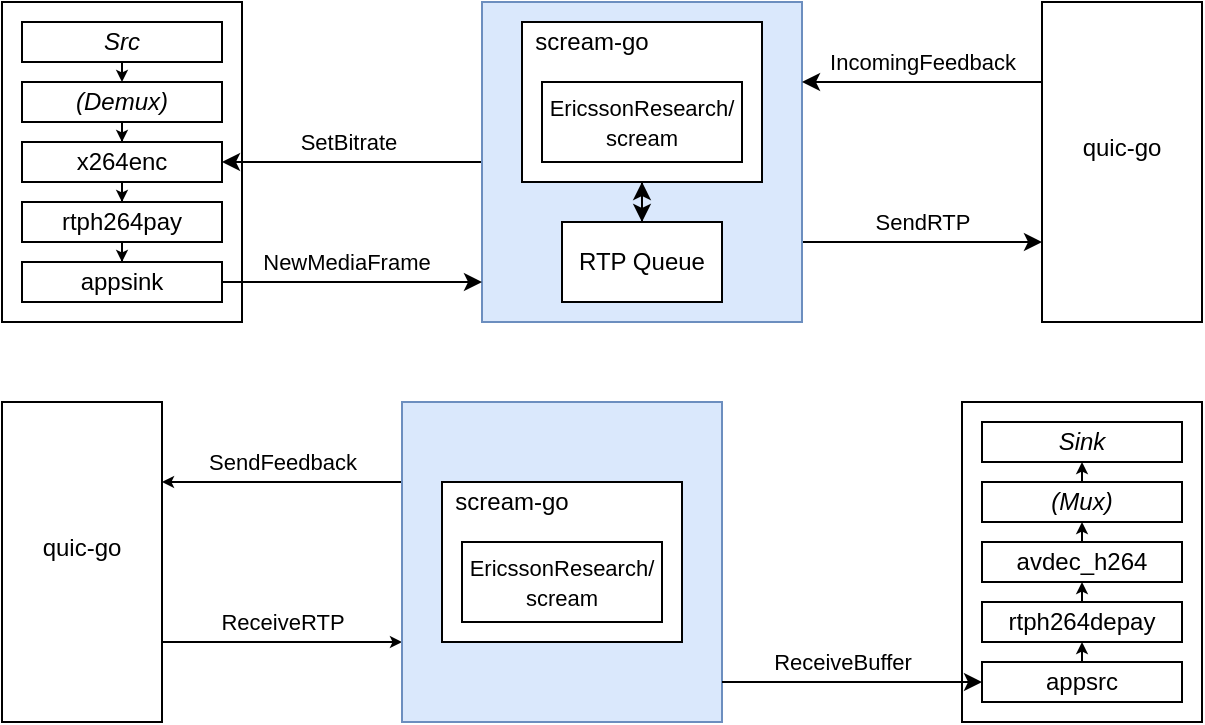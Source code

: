 <mxfile version="13.6.4" type="device"><diagram id="AmOj7MOPpCVZGgTlQWYf" name="Page-1"><mxGraphModel dx="563" dy="371" grid="1" gridSize="10" guides="1" tooltips="1" connect="1" arrows="1" fold="1" page="1" pageScale="1" pageWidth="850" pageHeight="1100" math="0" shadow="0"><root><mxCell id="0"/><mxCell id="1" parent="0"/><mxCell id="yoZjWpmon1npBXuHX1yp-1" value="" style="rounded=0;whiteSpace=wrap;html=1;align=center;" vertex="1" parent="1"><mxGeometry x="160" y="80" width="120" height="160" as="geometry"/></mxCell><mxCell id="yoZjWpmon1npBXuHX1yp-18" style="edgeStyle=orthogonalEdgeStyle;rounded=0;orthogonalLoop=1;jettySize=auto;html=1;startArrow=none;startFill=0;" edge="1" parent="1" source="yoZjWpmon1npBXuHX1yp-2" target="yoZjWpmon1npBXuHX1yp-13"><mxGeometry relative="1" as="geometry"/></mxCell><mxCell id="yoZjWpmon1npBXuHX1yp-19" value="SetBitrate" style="edgeLabel;html=1;align=center;verticalAlign=middle;resizable=0;points=[];" vertex="1" connectable="0" parent="yoZjWpmon1npBXuHX1yp-18"><mxGeometry x="0.37" y="-1" relative="1" as="geometry"><mxPoint x="21.67" y="-9" as="offset"/></mxGeometry></mxCell><mxCell id="yoZjWpmon1npBXuHX1yp-22" style="edgeStyle=orthogonalEdgeStyle;rounded=0;orthogonalLoop=1;jettySize=auto;html=1;exitX=1;exitY=0.75;exitDx=0;exitDy=0;entryX=0;entryY=0.75;entryDx=0;entryDy=0;startArrow=none;startFill=0;" edge="1" parent="1" source="yoZjWpmon1npBXuHX1yp-2" target="yoZjWpmon1npBXuHX1yp-3"><mxGeometry relative="1" as="geometry"/></mxCell><mxCell id="yoZjWpmon1npBXuHX1yp-24" value="SendRTP" style="edgeLabel;html=1;align=center;verticalAlign=middle;resizable=0;points=[];" vertex="1" connectable="0" parent="yoZjWpmon1npBXuHX1yp-22"><mxGeometry x="0.207" y="1" relative="1" as="geometry"><mxPoint x="-12.57" y="-9" as="offset"/></mxGeometry></mxCell><mxCell id="yoZjWpmon1npBXuHX1yp-2" value="" style="rounded=0;whiteSpace=wrap;html=1;fillColor=#dae8fc;strokeColor=#6c8ebf;" vertex="1" parent="1"><mxGeometry x="400" y="80" width="160" height="160" as="geometry"/></mxCell><mxCell id="yoZjWpmon1npBXuHX1yp-21" style="edgeStyle=orthogonalEdgeStyle;rounded=0;orthogonalLoop=1;jettySize=auto;html=1;exitX=0;exitY=0.25;exitDx=0;exitDy=0;entryX=1;entryY=0.25;entryDx=0;entryDy=0;startArrow=none;startFill=0;" edge="1" parent="1" source="yoZjWpmon1npBXuHX1yp-3" target="yoZjWpmon1npBXuHX1yp-2"><mxGeometry relative="1" as="geometry"/></mxCell><mxCell id="yoZjWpmon1npBXuHX1yp-23" value="IncomingFeedback" style="edgeLabel;html=1;align=center;verticalAlign=middle;resizable=0;points=[];" vertex="1" connectable="0" parent="yoZjWpmon1npBXuHX1yp-21"><mxGeometry x="0.383" y="2" relative="1" as="geometry"><mxPoint x="23" y="-12" as="offset"/></mxGeometry></mxCell><mxCell id="yoZjWpmon1npBXuHX1yp-3" value="quic-go&lt;div align=&quot;center&quot;&gt;&lt;br&gt;&lt;/div&gt;" style="rounded=0;whiteSpace=wrap;html=1;align=center;" vertex="1" parent="1"><mxGeometry x="680" y="80" width="80" height="160" as="geometry"/></mxCell><mxCell id="yoZjWpmon1npBXuHX1yp-37" style="edgeStyle=orthogonalEdgeStyle;rounded=0;orthogonalLoop=1;jettySize=auto;html=1;entryX=0.5;entryY=1;entryDx=0;entryDy=0;startArrow=classic;startFill=1;" edge="1" parent="1" source="yoZjWpmon1npBXuHX1yp-4" target="yoZjWpmon1npBXuHX1yp-25"><mxGeometry relative="1" as="geometry"/></mxCell><mxCell id="yoZjWpmon1npBXuHX1yp-4" value="RTP Queue" style="rounded=0;whiteSpace=wrap;html=1;" vertex="1" parent="1"><mxGeometry x="440" y="190" width="80" height="40" as="geometry"/></mxCell><mxCell id="yoZjWpmon1npBXuHX1yp-51" style="edgeStyle=orthogonalEdgeStyle;rounded=0;orthogonalLoop=1;jettySize=auto;html=1;exitX=0.5;exitY=1;exitDx=0;exitDy=0;entryX=0.5;entryY=0;entryDx=0;entryDy=0;startArrow=none;startFill=0;endSize=3;" edge="1" parent="1" source="yoZjWpmon1npBXuHX1yp-11" target="yoZjWpmon1npBXuHX1yp-12"><mxGeometry relative="1" as="geometry"/></mxCell><mxCell id="yoZjWpmon1npBXuHX1yp-11" value="&lt;i&gt;Src&lt;/i&gt;" style="rounded=0;whiteSpace=wrap;html=1;" vertex="1" parent="1"><mxGeometry x="170" y="90" width="100" height="20" as="geometry"/></mxCell><mxCell id="yoZjWpmon1npBXuHX1yp-52" style="edgeStyle=orthogonalEdgeStyle;rounded=0;orthogonalLoop=1;jettySize=auto;html=1;exitX=0.5;exitY=1;exitDx=0;exitDy=0;startArrow=none;startFill=0;endSize=3;" edge="1" parent="1" source="yoZjWpmon1npBXuHX1yp-12" target="yoZjWpmon1npBXuHX1yp-13"><mxGeometry relative="1" as="geometry"/></mxCell><mxCell id="yoZjWpmon1npBXuHX1yp-12" value="&lt;i&gt;(Demux)&lt;/i&gt;" style="rounded=0;whiteSpace=wrap;html=1;" vertex="1" parent="1"><mxGeometry x="170" y="120" width="100" height="20" as="geometry"/></mxCell><mxCell id="yoZjWpmon1npBXuHX1yp-53" style="edgeStyle=orthogonalEdgeStyle;rounded=0;orthogonalLoop=1;jettySize=auto;html=1;entryX=0.5;entryY=0;entryDx=0;entryDy=0;startArrow=none;startFill=0;endSize=3;" edge="1" parent="1" source="yoZjWpmon1npBXuHX1yp-13" target="yoZjWpmon1npBXuHX1yp-14"><mxGeometry relative="1" as="geometry"/></mxCell><mxCell id="yoZjWpmon1npBXuHX1yp-13" value="x264enc" style="rounded=0;whiteSpace=wrap;html=1;" vertex="1" parent="1"><mxGeometry x="170" y="150" width="100" height="20" as="geometry"/></mxCell><mxCell id="yoZjWpmon1npBXuHX1yp-54" style="edgeStyle=orthogonalEdgeStyle;rounded=0;orthogonalLoop=1;jettySize=auto;html=1;startArrow=none;startFill=0;endSize=3;" edge="1" parent="1" source="yoZjWpmon1npBXuHX1yp-14" target="yoZjWpmon1npBXuHX1yp-15"><mxGeometry relative="1" as="geometry"/></mxCell><mxCell id="yoZjWpmon1npBXuHX1yp-14" value="rtph264pay" style="rounded=0;whiteSpace=wrap;html=1;" vertex="1" parent="1"><mxGeometry x="170" y="180" width="100" height="20" as="geometry"/></mxCell><mxCell id="yoZjWpmon1npBXuHX1yp-17" style="edgeStyle=orthogonalEdgeStyle;rounded=0;orthogonalLoop=1;jettySize=auto;html=1;startArrow=none;startFill=0;entryX=0;entryY=0.875;entryDx=0;entryDy=0;entryPerimeter=0;" edge="1" parent="1" source="yoZjWpmon1npBXuHX1yp-15" target="yoZjWpmon1npBXuHX1yp-2"><mxGeometry relative="1" as="geometry"/></mxCell><mxCell id="yoZjWpmon1npBXuHX1yp-20" value="NewMediaFrame" style="edgeLabel;html=1;align=center;verticalAlign=middle;resizable=0;points=[];" vertex="1" connectable="0" parent="yoZjWpmon1npBXuHX1yp-17"><mxGeometry x="-0.389" y="1" relative="1" as="geometry"><mxPoint x="22.38" y="-9" as="offset"/></mxGeometry></mxCell><mxCell id="yoZjWpmon1npBXuHX1yp-15" value="appsink" style="rounded=0;whiteSpace=wrap;html=1;" vertex="1" parent="1"><mxGeometry x="170" y="210" width="100" height="20" as="geometry"/></mxCell><mxCell id="yoZjWpmon1npBXuHX1yp-25" value="" style="rounded=0;whiteSpace=wrap;html=1;" vertex="1" parent="1"><mxGeometry x="420" y="90" width="120" height="80" as="geometry"/></mxCell><mxCell id="yoZjWpmon1npBXuHX1yp-26" value="&lt;div&gt;&lt;font style=&quot;font-size: 11px&quot;&gt;EricssonResearch/&lt;/font&gt;&lt;/div&gt;&lt;div&gt;&lt;font style=&quot;font-size: 11px&quot;&gt;scream&lt;/font&gt;&lt;/div&gt;" style="rounded=0;whiteSpace=wrap;html=1;" vertex="1" parent="1"><mxGeometry x="430" y="120" width="100" height="40" as="geometry"/></mxCell><mxCell id="yoZjWpmon1npBXuHX1yp-27" value="scream-go" style="text;html=1;strokeColor=none;fillColor=none;align=center;verticalAlign=middle;whiteSpace=wrap;rounded=0;" vertex="1" parent="1"><mxGeometry x="425" y="90" width="60" height="20" as="geometry"/></mxCell><mxCell id="yoZjWpmon1npBXuHX1yp-64" style="edgeStyle=none;rounded=0;orthogonalLoop=1;jettySize=auto;html=1;exitX=1;exitY=0.75;exitDx=0;exitDy=0;entryX=0;entryY=0.75;entryDx=0;entryDy=0;startArrow=none;startFill=0;endSize=3;" edge="1" parent="1" source="yoZjWpmon1npBXuHX1yp-38" target="yoZjWpmon1npBXuHX1yp-39"><mxGeometry relative="1" as="geometry"/></mxCell><mxCell id="yoZjWpmon1npBXuHX1yp-65" value="ReceiveRTP" style="edgeLabel;html=1;align=center;verticalAlign=middle;resizable=0;points=[];" vertex="1" connectable="0" parent="yoZjWpmon1npBXuHX1yp-64"><mxGeometry x="-0.402" relative="1" as="geometry"><mxPoint x="24" y="-10" as="offset"/></mxGeometry></mxCell><mxCell id="yoZjWpmon1npBXuHX1yp-38" value="quic-go&lt;div align=&quot;center&quot;&gt;&lt;br&gt;&lt;/div&gt;" style="rounded=0;whiteSpace=wrap;html=1;align=center;" vertex="1" parent="1"><mxGeometry x="160" y="280" width="80" height="160" as="geometry"/></mxCell><mxCell id="yoZjWpmon1npBXuHX1yp-66" style="edgeStyle=none;rounded=0;orthogonalLoop=1;jettySize=auto;html=1;exitX=0;exitY=0.25;exitDx=0;exitDy=0;entryX=1;entryY=0.25;entryDx=0;entryDy=0;startArrow=none;startFill=0;endSize=3;" edge="1" parent="1" source="yoZjWpmon1npBXuHX1yp-39" target="yoZjWpmon1npBXuHX1yp-38"><mxGeometry relative="1" as="geometry"/></mxCell><mxCell id="yoZjWpmon1npBXuHX1yp-67" value="SendFeedback" style="edgeLabel;html=1;align=center;verticalAlign=middle;resizable=0;points=[];" vertex="1" connectable="0" parent="yoZjWpmon1npBXuHX1yp-66"><mxGeometry x="0.441" y="-2" relative="1" as="geometry"><mxPoint x="26.29" y="-8" as="offset"/></mxGeometry></mxCell><mxCell id="yoZjWpmon1npBXuHX1yp-39" value="" style="rounded=0;whiteSpace=wrap;html=1;fillColor=#dae8fc;strokeColor=#6c8ebf;" vertex="1" parent="1"><mxGeometry x="360" y="280" width="160" height="160" as="geometry"/></mxCell><mxCell id="yoZjWpmon1npBXuHX1yp-42" value="" style="rounded=0;whiteSpace=wrap;html=1;" vertex="1" parent="1"><mxGeometry x="380" y="320" width="120" height="80" as="geometry"/></mxCell><mxCell id="yoZjWpmon1npBXuHX1yp-43" value="&lt;div&gt;&lt;font style=&quot;font-size: 11px&quot;&gt;EricssonResearch/&lt;/font&gt;&lt;/div&gt;&lt;div&gt;&lt;font style=&quot;font-size: 11px&quot;&gt;scream&lt;/font&gt;&lt;/div&gt;" style="rounded=0;whiteSpace=wrap;html=1;" vertex="1" parent="1"><mxGeometry x="390" y="350" width="100" height="40" as="geometry"/></mxCell><mxCell id="yoZjWpmon1npBXuHX1yp-44" value="scream-go" style="text;html=1;strokeColor=none;fillColor=none;align=center;verticalAlign=middle;whiteSpace=wrap;rounded=0;" vertex="1" parent="1"><mxGeometry x="385" y="320" width="60" height="20" as="geometry"/></mxCell><mxCell id="yoZjWpmon1npBXuHX1yp-45" value="" style="rounded=0;whiteSpace=wrap;html=1;align=center;" vertex="1" parent="1"><mxGeometry x="640" y="280" width="120" height="160" as="geometry"/></mxCell><mxCell id="yoZjWpmon1npBXuHX1yp-46" value="&lt;i&gt;Sink&lt;/i&gt;" style="rounded=0;whiteSpace=wrap;html=1;" vertex="1" parent="1"><mxGeometry x="650" y="290" width="100" height="20" as="geometry"/></mxCell><mxCell id="yoZjWpmon1npBXuHX1yp-62" style="edgeStyle=none;rounded=0;orthogonalLoop=1;jettySize=auto;html=1;startArrow=none;startFill=0;endSize=3;" edge="1" parent="1" source="yoZjWpmon1npBXuHX1yp-47" target="yoZjWpmon1npBXuHX1yp-46"><mxGeometry relative="1" as="geometry"/></mxCell><mxCell id="yoZjWpmon1npBXuHX1yp-47" value="&lt;i&gt;(Mux)&lt;/i&gt;" style="rounded=0;whiteSpace=wrap;html=1;" vertex="1" parent="1"><mxGeometry x="650" y="320" width="100" height="20" as="geometry"/></mxCell><mxCell id="yoZjWpmon1npBXuHX1yp-61" style="edgeStyle=none;rounded=0;orthogonalLoop=1;jettySize=auto;html=1;entryX=0.5;entryY=1;entryDx=0;entryDy=0;startArrow=none;startFill=0;endSize=3;" edge="1" parent="1" source="yoZjWpmon1npBXuHX1yp-48" target="yoZjWpmon1npBXuHX1yp-47"><mxGeometry relative="1" as="geometry"/></mxCell><mxCell id="yoZjWpmon1npBXuHX1yp-48" value="avdec_h264" style="rounded=0;whiteSpace=wrap;html=1;" vertex="1" parent="1"><mxGeometry x="650" y="350" width="100" height="20" as="geometry"/></mxCell><mxCell id="yoZjWpmon1npBXuHX1yp-60" style="edgeStyle=none;rounded=0;orthogonalLoop=1;jettySize=auto;html=1;entryX=0.5;entryY=1;entryDx=0;entryDy=0;startArrow=none;startFill=0;endSize=3;" edge="1" parent="1" source="yoZjWpmon1npBXuHX1yp-49" target="yoZjWpmon1npBXuHX1yp-48"><mxGeometry relative="1" as="geometry"/></mxCell><mxCell id="yoZjWpmon1npBXuHX1yp-49" value="rtph264depay" style="rounded=0;whiteSpace=wrap;html=1;" vertex="1" parent="1"><mxGeometry x="650" y="380" width="100" height="20" as="geometry"/></mxCell><mxCell id="yoZjWpmon1npBXuHX1yp-59" style="edgeStyle=orthogonalEdgeStyle;rounded=0;orthogonalLoop=1;jettySize=auto;html=1;startArrow=none;startFill=0;endSize=3;entryX=0.5;entryY=1;entryDx=0;entryDy=0;" edge="1" parent="1" source="yoZjWpmon1npBXuHX1yp-50" target="yoZjWpmon1npBXuHX1yp-49"><mxGeometry relative="1" as="geometry"><Array as="points"><mxPoint x="700" y="410"/><mxPoint x="700" y="410"/></Array></mxGeometry></mxCell><mxCell id="yoZjWpmon1npBXuHX1yp-69" style="edgeStyle=none;rounded=0;orthogonalLoop=1;jettySize=auto;html=1;entryX=1;entryY=0.875;entryDx=0;entryDy=0;entryPerimeter=0;startArrow=classic;startFill=1;endSize=3;endArrow=none;endFill=0;" edge="1" parent="1" source="yoZjWpmon1npBXuHX1yp-50" target="yoZjWpmon1npBXuHX1yp-39"><mxGeometry relative="1" as="geometry"/></mxCell><mxCell id="yoZjWpmon1npBXuHX1yp-70" value="ReceiveBuffer" style="edgeLabel;html=1;align=center;verticalAlign=middle;resizable=0;points=[];" vertex="1" connectable="0" parent="yoZjWpmon1npBXuHX1yp-69"><mxGeometry x="0.248" y="-1" relative="1" as="geometry"><mxPoint x="10.95" y="-9" as="offset"/></mxGeometry></mxCell><mxCell id="yoZjWpmon1npBXuHX1yp-50" value="appsrc" style="rounded=0;whiteSpace=wrap;html=1;" vertex="1" parent="1"><mxGeometry x="650" y="410" width="100" height="20" as="geometry"/></mxCell></root></mxGraphModel></diagram></mxfile>